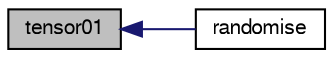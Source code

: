 digraph "tensor01"
{
  bgcolor="transparent";
  edge [fontname="FreeSans",fontsize="10",labelfontname="FreeSans",labelfontsize="10"];
  node [fontname="FreeSans",fontsize="10",shape=record];
  rankdir="LR";
  Node425 [label="tensor01",height=0.2,width=0.4,color="black", fillcolor="grey75", style="filled", fontcolor="black"];
  Node425 -> Node426 [dir="back",color="midnightblue",fontsize="10",style="solid",fontname="FreeSans"];
  Node426 [label="randomise",height=0.2,width=0.4,color="black",URL="$a28138.html#a23146ec8499e8371f1d2f83fe429a9e9"];
}
